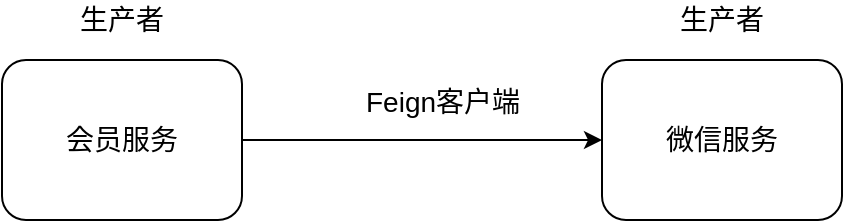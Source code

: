 <mxfile version="12.5.8" type="github" pages="2">
  <diagram id="mVHMB5qIpjZtjiALzmEc" name="Page-1">
    <mxGraphModel dx="1209" dy="629" grid="1" gridSize="10" guides="1" tooltips="1" connect="1" arrows="1" fold="1" page="1" pageScale="1" pageWidth="827" pageHeight="1169" math="0" shadow="0">
      <root>
        <mxCell id="0"/>
        <mxCell id="1" parent="0"/>
        <mxCell id="49n-CD0r1zN0ge3w9h3Q-1" value="会员服务" style="rounded=1;whiteSpace=wrap;html=1;fontSize=14;" parent="1" vertex="1">
          <mxGeometry x="90" y="220" width="120" height="80" as="geometry"/>
        </mxCell>
        <mxCell id="49n-CD0r1zN0ge3w9h3Q-2" value="微信服务" style="rounded=1;whiteSpace=wrap;html=1;fontSize=14;" parent="1" vertex="1">
          <mxGeometry x="390" y="220" width="120" height="80" as="geometry"/>
        </mxCell>
        <mxCell id="49n-CD0r1zN0ge3w9h3Q-3" value="" style="endArrow=classic;html=1;entryX=0;entryY=0.5;entryDx=0;entryDy=0;exitX=1;exitY=0.5;exitDx=0;exitDy=0;fontSize=14;" parent="1" source="49n-CD0r1zN0ge3w9h3Q-1" target="49n-CD0r1zN0ge3w9h3Q-2" edge="1">
          <mxGeometry width="50" height="50" relative="1" as="geometry">
            <mxPoint x="210" y="290" as="sourcePoint"/>
            <mxPoint x="260" y="240" as="targetPoint"/>
          </mxGeometry>
        </mxCell>
        <mxCell id="49n-CD0r1zN0ge3w9h3Q-4" value="Feign客户端" style="text;html=1;resizable=0;points=[];autosize=1;align=left;verticalAlign=top;spacingTop=-4;fontSize=14;" parent="1" vertex="1">
          <mxGeometry x="270" y="230" width="80" height="10" as="geometry"/>
        </mxCell>
        <mxCell id="49n-CD0r1zN0ge3w9h3Q-7" value="生产者" style="text;html=1;strokeColor=none;fillColor=none;align=center;verticalAlign=middle;whiteSpace=wrap;rounded=0;fontSize=14;" parent="1" vertex="1">
          <mxGeometry x="420" y="190" width="60" height="20" as="geometry"/>
        </mxCell>
        <mxCell id="49n-CD0r1zN0ge3w9h3Q-8" value="生产者" style="text;html=1;strokeColor=none;fillColor=none;align=center;verticalAlign=middle;whiteSpace=wrap;rounded=0;fontSize=14;" parent="1" vertex="1">
          <mxGeometry x="120" y="190" width="60" height="20" as="geometry"/>
        </mxCell>
      </root>
    </mxGraphModel>
  </diagram>
  <diagram id="3OsuSTzHf1H4Z_fMaEEf" name="方位词">
    <mxGraphModel dx="1209" dy="1798" grid="1" gridSize="10" guides="1" tooltips="1" connect="1" arrows="1" fold="1" page="1" pageScale="1" pageWidth="827" pageHeight="1169" math="0" shadow="0">
      <root>
        <mxCell id="kZ94jOPlT2Hzj6hCEYqv-0"/>
        <mxCell id="kZ94jOPlT2Hzj6hCEYqv-1" parent="kZ94jOPlT2Hzj6hCEYqv-0"/>
        <mxCell id="kZ94jOPlT2Hzj6hCEYqv-2" value="" style="rounded=0;whiteSpace=wrap;html=1;fontSize=20;" vertex="1" parent="kZ94jOPlT2Hzj6hCEYqv-1">
          <mxGeometry x="80" y="200" width="680" height="60" as="geometry"/>
        </mxCell>
        <mxCell id="kZ94jOPlT2Hzj6hCEYqv-3" value="" style="ellipse;whiteSpace=wrap;html=1;aspect=fixed;fontSize=20;" vertex="1" parent="kZ94jOPlT2Hzj6hCEYqv-1">
          <mxGeometry x="150" y="120" width="80" height="80" as="geometry"/>
        </mxCell>
        <mxCell id="kZ94jOPlT2Hzj6hCEYqv-4" value="" style="ellipse;whiteSpace=wrap;html=1;aspect=fixed;fontSize=20;" vertex="1" parent="kZ94jOPlT2Hzj6hCEYqv-1">
          <mxGeometry x="150" y="260" width="80" height="80" as="geometry"/>
        </mxCell>
        <mxCell id="kZ94jOPlT2Hzj6hCEYqv-5" value="" style="ellipse;whiteSpace=wrap;html=1;aspect=fixed;fontSize=20;" vertex="1" parent="kZ94jOPlT2Hzj6hCEYqv-1">
          <mxGeometry x="330" y="50" width="80" height="80" as="geometry"/>
        </mxCell>
        <mxCell id="kZ94jOPlT2Hzj6hCEYqv-6" value="" style="ellipse;whiteSpace=wrap;html=1;aspect=fixed;fontSize=20;" vertex="1" parent="kZ94jOPlT2Hzj6hCEYqv-1">
          <mxGeometry x="330" y="330" width="80" height="80" as="geometry"/>
        </mxCell>
        <mxCell id="kZ94jOPlT2Hzj6hCEYqv-7" value="" style="ellipse;whiteSpace=wrap;html=1;aspect=fixed;fontSize=20;" vertex="1" parent="kZ94jOPlT2Hzj6hCEYqv-1">
          <mxGeometry x="580" y="20" width="80" height="80" as="geometry"/>
        </mxCell>
        <mxCell id="kZ94jOPlT2Hzj6hCEYqv-8" value="" style="ellipse;whiteSpace=wrap;html=1;aspect=fixed;fontSize=20;" vertex="1" parent="kZ94jOPlT2Hzj6hCEYqv-1">
          <mxGeometry x="580" y="374.55" width="80" height="80" as="geometry"/>
        </mxCell>
        <mxCell id="kZ94jOPlT2Hzj6hCEYqv-9" value="on" style="text;html=1;strokeColor=none;fillColor=none;align=center;verticalAlign=middle;whiteSpace=wrap;rounded=0;fontSize=20;fontColor=#FF0080;" vertex="1" parent="kZ94jOPlT2Hzj6hCEYqv-1">
          <mxGeometry x="170" y="90" width="40" height="20" as="geometry"/>
        </mxCell>
        <mxCell id="kZ94jOPlT2Hzj6hCEYqv-10" value="beneath" style="text;html=1;strokeColor=none;fillColor=none;align=center;verticalAlign=middle;whiteSpace=wrap;rounded=0;fontSize=20;fontColor=#FF0080;" vertex="1" parent="kZ94jOPlT2Hzj6hCEYqv-1">
          <mxGeometry x="170" y="350" width="40" height="20" as="geometry"/>
        </mxCell>
        <mxCell id="kZ94jOPlT2Hzj6hCEYqv-11" value="over" style="text;html=1;strokeColor=none;fillColor=none;align=center;verticalAlign=middle;whiteSpace=wrap;rounded=0;fontSize=20;fontColor=#FF0080;" vertex="1" parent="kZ94jOPlT2Hzj6hCEYqv-1">
          <mxGeometry x="350" y="20" width="40" height="20" as="geometry"/>
        </mxCell>
        <mxCell id="kZ94jOPlT2Hzj6hCEYqv-12" value="under" style="text;html=1;strokeColor=none;fillColor=none;align=center;verticalAlign=middle;whiteSpace=wrap;rounded=0;fontSize=20;fontColor=#FF0080;" vertex="1" parent="kZ94jOPlT2Hzj6hCEYqv-1">
          <mxGeometry x="350" y="420" width="40" height="20" as="geometry"/>
        </mxCell>
        <mxCell id="kZ94jOPlT2Hzj6hCEYqv-13" value="above" style="text;html=1;strokeColor=none;fillColor=none;align=center;verticalAlign=middle;whiteSpace=wrap;rounded=0;fontSize=20;fontColor=#FF0080;" vertex="1" parent="kZ94jOPlT2Hzj6hCEYqv-1">
          <mxGeometry x="600" y="-10" width="40" height="20" as="geometry"/>
        </mxCell>
        <mxCell id="kZ94jOPlT2Hzj6hCEYqv-14" value="below" style="text;html=1;strokeColor=none;fillColor=none;align=center;verticalAlign=middle;whiteSpace=wrap;rounded=0;fontSize=20;fontColor=#FF0080;" vertex="1" parent="kZ94jOPlT2Hzj6hCEYqv-1">
          <mxGeometry x="600" y="465.44" width="40" height="20" as="geometry"/>
        </mxCell>
        <mxCell id="kZ94jOPlT2Hzj6hCEYqv-16" value="" style="endArrow=classic;html=1;fontSize=20;" edge="1" parent="kZ94jOPlT2Hzj6hCEYqv-1">
          <mxGeometry width="50" height="50" relative="1" as="geometry">
            <mxPoint x="620" y="190" as="sourcePoint"/>
            <mxPoint x="620" y="110" as="targetPoint"/>
          </mxGeometry>
        </mxCell>
        <mxCell id="kZ94jOPlT2Hzj6hCEYqv-17" value="" style="endArrow=classic;html=1;fontSize=20;" edge="1" parent="kZ94jOPlT2Hzj6hCEYqv-1">
          <mxGeometry width="50" height="50" relative="1" as="geometry">
            <mxPoint x="640" y="190" as="sourcePoint"/>
            <mxPoint x="680" y="140" as="targetPoint"/>
          </mxGeometry>
        </mxCell>
        <mxCell id="kZ94jOPlT2Hzj6hCEYqv-18" value="" style="endArrow=classic;html=1;fontSize=20;" edge="1" parent="kZ94jOPlT2Hzj6hCEYqv-1">
          <mxGeometry width="50" height="50" relative="1" as="geometry">
            <mxPoint x="600" y="190" as="sourcePoint"/>
            <mxPoint x="560" y="140" as="targetPoint"/>
          </mxGeometry>
        </mxCell>
        <mxCell id="kZ94jOPlT2Hzj6hCEYqv-19" value="" style="endArrow=classic;html=1;fontSize=20;" edge="1" parent="kZ94jOPlT2Hzj6hCEYqv-1">
          <mxGeometry width="50" height="50" relative="1" as="geometry">
            <mxPoint x="620" y="270" as="sourcePoint"/>
            <mxPoint x="620" y="350" as="targetPoint"/>
          </mxGeometry>
        </mxCell>
        <mxCell id="kZ94jOPlT2Hzj6hCEYqv-20" value="" style="endArrow=classic;html=1;fontSize=20;" edge="1" parent="kZ94jOPlT2Hzj6hCEYqv-1">
          <mxGeometry width="50" height="50" relative="1" as="geometry">
            <mxPoint x="640" y="270" as="sourcePoint"/>
            <mxPoint x="680" y="320" as="targetPoint"/>
          </mxGeometry>
        </mxCell>
        <mxCell id="kZ94jOPlT2Hzj6hCEYqv-21" value="" style="endArrow=classic;html=1;fontSize=20;" edge="1" parent="kZ94jOPlT2Hzj6hCEYqv-1">
          <mxGeometry width="50" height="50" relative="1" as="geometry">
            <mxPoint x="600" y="270" as="sourcePoint"/>
            <mxPoint x="560" y="320" as="targetPoint"/>
          </mxGeometry>
        </mxCell>
        <mxCell id="kZ94jOPlT2Hzj6hCEYqv-22" value="on&amp;nbsp; &amp;nbsp; &amp;nbsp; &amp;nbsp;在上方，有接触&lt;br&gt;over&amp;nbsp; &amp;nbsp; 正上方，没有接触&lt;br&gt;above 可以是正上方或斜上方，没有接触" style="text;html=1;strokeColor=none;fillColor=none;align=left;verticalAlign=middle;whiteSpace=wrap;rounded=0;fontSize=20;fontColor=#1F1F1F;" vertex="1" parent="kZ94jOPlT2Hzj6hCEYqv-1">
          <mxGeometry x="130" y="500" width="450" height="40" as="geometry"/>
        </mxCell>
        <mxCell id="kZ94jOPlT2Hzj6hCEYqv-29" value="" style="endArrow=none;html=1;fontSize=20;fontColor=#1F1F1F;" edge="1" parent="kZ94jOPlT2Hzj6hCEYqv-1">
          <mxGeometry width="50" height="50" relative="1" as="geometry">
            <mxPoint x="210" y="926" as="sourcePoint"/>
            <mxPoint x="210" y="776" as="targetPoint"/>
          </mxGeometry>
        </mxCell>
        <mxCell id="kZ94jOPlT2Hzj6hCEYqv-30" value="" style="endArrow=none;html=1;fontSize=20;fontColor=#1F1F1F;" edge="1" parent="kZ94jOPlT2Hzj6hCEYqv-1">
          <mxGeometry width="50" height="50" relative="1" as="geometry">
            <mxPoint x="320" y="866" as="sourcePoint"/>
            <mxPoint x="320" y="716" as="targetPoint"/>
          </mxGeometry>
        </mxCell>
        <mxCell id="kZ94jOPlT2Hzj6hCEYqv-31" value="" style="endArrow=none;html=1;fontSize=20;fontColor=#1F1F1F;" edge="1" parent="kZ94jOPlT2Hzj6hCEYqv-1">
          <mxGeometry width="50" height="50" relative="1" as="geometry">
            <mxPoint x="210" y="926" as="sourcePoint"/>
            <mxPoint x="320" y="866" as="targetPoint"/>
          </mxGeometry>
        </mxCell>
        <mxCell id="kZ94jOPlT2Hzj6hCEYqv-33" value="" style="endArrow=none;html=1;fontSize=20;fontColor=#1F1F1F;" edge="1" parent="kZ94jOPlT2Hzj6hCEYqv-1" source="kZ94jOPlT2Hzj6hCEYqv-41">
          <mxGeometry width="50" height="50" relative="1" as="geometry">
            <mxPoint x="370" y="926" as="sourcePoint"/>
            <mxPoint x="480" y="866" as="targetPoint"/>
          </mxGeometry>
        </mxCell>
        <mxCell id="kZ94jOPlT2Hzj6hCEYqv-34" value="" style="endArrow=none;html=1;fontSize=20;fontColor=#1F1F1F;" edge="1" parent="kZ94jOPlT2Hzj6hCEYqv-1">
          <mxGeometry width="50" height="50" relative="1" as="geometry">
            <mxPoint x="210" y="926" as="sourcePoint"/>
            <mxPoint x="370" y="926" as="targetPoint"/>
          </mxGeometry>
        </mxCell>
        <mxCell id="kZ94jOPlT2Hzj6hCEYqv-35" value="" style="endArrow=none;html=1;fontSize=20;fontColor=#1F1F1F;" edge="1" parent="kZ94jOPlT2Hzj6hCEYqv-1">
          <mxGeometry width="50" height="50" relative="1" as="geometry">
            <mxPoint x="320" y="866" as="sourcePoint"/>
            <mxPoint x="480" y="866" as="targetPoint"/>
          </mxGeometry>
        </mxCell>
        <mxCell id="kZ94jOPlT2Hzj6hCEYqv-36" value="" style="endArrow=none;html=1;fontSize=20;fontColor=#1F1F1F;" edge="1" parent="kZ94jOPlT2Hzj6hCEYqv-1">
          <mxGeometry width="50" height="50" relative="1" as="geometry">
            <mxPoint x="210" y="776" as="sourcePoint"/>
            <mxPoint x="320" y="716" as="targetPoint"/>
          </mxGeometry>
        </mxCell>
        <mxCell id="kZ94jOPlT2Hzj6hCEYqv-37" value="" style="endArrow=none;html=1;fontSize=20;fontColor=#1F1F1F;" edge="1" parent="kZ94jOPlT2Hzj6hCEYqv-1">
          <mxGeometry width="50" height="50" relative="1" as="geometry">
            <mxPoint x="140" y="836" as="sourcePoint"/>
            <mxPoint x="210" y="836" as="targetPoint"/>
          </mxGeometry>
        </mxCell>
        <mxCell id="kZ94jOPlT2Hzj6hCEYqv-38" value="" style="endArrow=classic;html=1;fontSize=20;fontColor=#1F1F1F;" edge="1" parent="kZ94jOPlT2Hzj6hCEYqv-1">
          <mxGeometry width="50" height="50" relative="1" as="geometry">
            <mxPoint x="260" y="836" as="sourcePoint"/>
            <mxPoint x="380" y="836" as="targetPoint"/>
          </mxGeometry>
        </mxCell>
        <mxCell id="kZ94jOPlT2Hzj6hCEYqv-39" value="through" style="text;html=1;strokeColor=none;fillColor=none;align=center;verticalAlign=middle;whiteSpace=wrap;rounded=0;fontSize=20;fontColor=#FF0080;" vertex="1" parent="kZ94jOPlT2Hzj6hCEYqv-1">
          <mxGeometry x="350" y="796" width="40" height="20" as="geometry"/>
        </mxCell>
        <mxCell id="kZ94jOPlT2Hzj6hCEYqv-40" value="" style="endArrow=classic;html=1;fontSize=20;fontColor=#1F1F1F;" edge="1" parent="kZ94jOPlT2Hzj6hCEYqv-1">
          <mxGeometry width="50" height="50" relative="1" as="geometry">
            <mxPoint x="450" y="846" as="sourcePoint"/>
            <mxPoint x="290" y="946" as="targetPoint"/>
          </mxGeometry>
        </mxCell>
        <mxCell id="kZ94jOPlT2Hzj6hCEYqv-41" value="across" style="text;html=1;strokeColor=none;fillColor=none;align=center;verticalAlign=middle;whiteSpace=wrap;rounded=0;fontSize=20;fontColor=#FF0080;" vertex="1" parent="kZ94jOPlT2Hzj6hCEYqv-1">
          <mxGeometry x="410" y="886" width="40" height="20" as="geometry"/>
        </mxCell>
        <mxCell id="kZ94jOPlT2Hzj6hCEYqv-42" value="" style="endArrow=none;html=1;fontSize=20;fontColor=#1F1F1F;" edge="1" parent="kZ94jOPlT2Hzj6hCEYqv-1" target="kZ94jOPlT2Hzj6hCEYqv-41">
          <mxGeometry width="50" height="50" relative="1" as="geometry">
            <mxPoint x="370" y="926" as="sourcePoint"/>
            <mxPoint x="480" y="866" as="targetPoint"/>
          </mxGeometry>
        </mxCell>
        <mxCell id="kZ94jOPlT2Hzj6hCEYqv-43" value="" style="endArrow=classic;html=1;fontSize=20;fontColor=#1F1F1F;" edge="1" parent="kZ94jOPlT2Hzj6hCEYqv-1">
          <mxGeometry width="50" height="50" relative="1" as="geometry">
            <mxPoint x="190" y="986" as="sourcePoint"/>
            <mxPoint x="390" y="986" as="targetPoint"/>
          </mxGeometry>
        </mxCell>
        <mxCell id="kZ94jOPlT2Hzj6hCEYqv-44" value="past" style="text;html=1;strokeColor=none;fillColor=none;align=center;verticalAlign=middle;whiteSpace=wrap;rounded=0;fontSize=20;fontColor=#FF0080;" vertex="1" parent="kZ94jOPlT2Hzj6hCEYqv-1">
          <mxGeometry x="270" y="996" width="40" height="20" as="geometry"/>
        </mxCell>
        <mxCell id="kZ94jOPlT2Hzj6hCEYqv-49" value="" style="endArrow=classic;html=1;fontSize=20;fontColor=#1F1F1F;" edge="1" parent="kZ94jOPlT2Hzj6hCEYqv-1">
          <mxGeometry width="50" height="50" relative="1" as="geometry">
            <mxPoint x="220" y="706" as="sourcePoint"/>
            <mxPoint x="410" y="706" as="targetPoint"/>
            <Array as="points">
              <mxPoint x="260" y="686"/>
              <mxPoint x="310" y="676"/>
              <mxPoint x="370" y="686"/>
            </Array>
          </mxGeometry>
        </mxCell>
        <mxCell id="kZ94jOPlT2Hzj6hCEYqv-50" value="over" style="text;html=1;strokeColor=none;fillColor=none;align=center;verticalAlign=middle;whiteSpace=wrap;rounded=0;fontSize=20;fontColor=#FF0080;" vertex="1" parent="kZ94jOPlT2Hzj6hCEYqv-1">
          <mxGeometry x="300" y="650" width="40" height="20" as="geometry"/>
        </mxCell>
        <mxCell id="kZ94jOPlT2Hzj6hCEYqv-51" value="across&amp;nbsp; &amp;nbsp; &amp;nbsp; 从表面穿过&lt;br&gt;through&amp;nbsp; &amp;nbsp; 从内部经过&lt;br&gt;over&amp;nbsp; &amp;nbsp; &amp;nbsp; &amp;nbsp; &amp;nbsp;从上方越过&lt;br&gt;past&amp;nbsp; &amp;nbsp; &amp;nbsp; &amp;nbsp; &amp;nbsp;从旁边经过" style="text;html=1;strokeColor=none;fillColor=none;align=left;verticalAlign=middle;whiteSpace=wrap;rounded=0;fontSize=20;fontColor=#1F1F1F;" vertex="1" parent="kZ94jOPlT2Hzj6hCEYqv-1">
          <mxGeometry x="130" y="1050" width="450" height="40" as="geometry"/>
        </mxCell>
        <mxCell id="kZ94jOPlT2Hzj6hCEYqv-52" value="" style="ellipse;whiteSpace=wrap;html=1;aspect=fixed;fontSize=20;fontColor=#1F1F1F;align=left;" vertex="1" parent="kZ94jOPlT2Hzj6hCEYqv-1">
          <mxGeometry x="290" y="1340" width="160" height="160" as="geometry"/>
        </mxCell>
        <mxCell id="kZ94jOPlT2Hzj6hCEYqv-53" value="" style="ellipse;whiteSpace=wrap;html=1;aspect=fixed;fontSize=20;fontColor=#1F1F1F;align=left;" vertex="1" parent="kZ94jOPlT2Hzj6hCEYqv-1">
          <mxGeometry x="NaN" y="NaN" width="10" height="NaN" as="geometry"/>
        </mxCell>
        <mxCell id="kZ94jOPlT2Hzj6hCEYqv-54" value="" style="ellipse;whiteSpace=wrap;html=1;aspect=fixed;fontSize=20;fontColor=#1F1F1F;align=left;fillColor=#FF0000;" vertex="1" parent="kZ94jOPlT2Hzj6hCEYqv-1">
          <mxGeometry x="365" y="1330" width="10" height="10" as="geometry"/>
        </mxCell>
        <mxCell id="kZ94jOPlT2Hzj6hCEYqv-56" value="on" style="text;html=1;strokeColor=none;fillColor=none;align=center;verticalAlign=middle;whiteSpace=wrap;rounded=0;fontSize=20;fontColor=#FF0080;" vertex="1" parent="kZ94jOPlT2Hzj6hCEYqv-1">
          <mxGeometry x="350" y="1306.44" width="40" height="20" as="geometry"/>
        </mxCell>
        <mxCell id="kZ94jOPlT2Hzj6hCEYqv-57" value="over" style="text;html=1;strokeColor=none;fillColor=none;align=center;verticalAlign=middle;whiteSpace=wrap;rounded=0;fontSize=20;fontColor=#FF0080;" vertex="1" parent="kZ94jOPlT2Hzj6hCEYqv-1">
          <mxGeometry x="350" y="1230" width="40" height="20" as="geometry"/>
        </mxCell>
        <mxCell id="kZ94jOPlT2Hzj6hCEYqv-59" value="" style="triangle;whiteSpace=wrap;html=1;fillColor=#FF0000;fontSize=20;fontColor=#1F1F1F;align=left;rotation=-90;" vertex="1" parent="kZ94jOPlT2Hzj6hCEYqv-1">
          <mxGeometry x="365" y="1250" width="10" height="14" as="geometry"/>
        </mxCell>
        <mxCell id="kZ94jOPlT2Hzj6hCEYqv-60" value="" style="triangle;whiteSpace=wrap;html=1;fillColor=#FF0000;fontSize=20;fontColor=#1F1F1F;align=left;rotation=-90;" vertex="1" parent="kZ94jOPlT2Hzj6hCEYqv-1">
          <mxGeometry x="365" y="1413" width="10" height="14" as="geometry"/>
        </mxCell>
        <mxCell id="kZ94jOPlT2Hzj6hCEYqv-62" value="" style="endArrow=classic;html=1;fontSize=20;fontColor=#1F1F1F;" edge="1" parent="kZ94jOPlT2Hzj6hCEYqv-1">
          <mxGeometry width="50" height="50" relative="1" as="geometry">
            <mxPoint x="250" y="1450" as="sourcePoint"/>
            <mxPoint x="440" y="1330" as="targetPoint"/>
          </mxGeometry>
        </mxCell>
        <mxCell id="kZ94jOPlT2Hzj6hCEYqv-63" value="across" style="text;html=1;strokeColor=none;fillColor=none;align=center;verticalAlign=middle;whiteSpace=wrap;rounded=0;fontSize=20;fontColor=#FF0080;rotation=-30;" vertex="1" parent="kZ94jOPlT2Hzj6hCEYqv-1">
          <mxGeometry x="320" y="1360" width="40" height="20" as="geometry"/>
        </mxCell>
        <mxCell id="kZ94jOPlT2Hzj6hCEYqv-64" value="in" style="text;html=1;strokeColor=none;fillColor=none;align=center;verticalAlign=middle;whiteSpace=wrap;rounded=0;fontSize=20;fontColor=#FF0080;" vertex="1" parent="kZ94jOPlT2Hzj6hCEYqv-1">
          <mxGeometry x="350" y="1427" width="40" height="20" as="geometry"/>
        </mxCell>
        <mxCell id="kZ94jOPlT2Hzj6hCEYqv-65" value="" style="endArrow=classic;html=1;fontSize=20;fontColor=#1F1F1F;" edge="1" parent="kZ94jOPlT2Hzj6hCEYqv-1">
          <mxGeometry width="50" height="50" relative="1" as="geometry">
            <mxPoint x="540" y="1390" as="sourcePoint"/>
            <mxPoint x="410" y="1390" as="targetPoint"/>
          </mxGeometry>
        </mxCell>
        <mxCell id="kZ94jOPlT2Hzj6hCEYqv-66" value="into" style="text;html=1;strokeColor=none;fillColor=none;align=center;verticalAlign=middle;whiteSpace=wrap;rounded=0;fontSize=20;fontColor=#FF0080;" vertex="1" parent="kZ94jOPlT2Hzj6hCEYqv-1">
          <mxGeometry x="480" y="1360" width="40" height="20" as="geometry"/>
        </mxCell>
        <mxCell id="kZ94jOPlT2Hzj6hCEYqv-67" value="" style="endArrow=classic;html=1;fontSize=20;fontColor=#1F1F1F;" edge="1" parent="kZ94jOPlT2Hzj6hCEYqv-1">
          <mxGeometry width="50" height="50" relative="1" as="geometry">
            <mxPoint x="410" y="1440" as="sourcePoint"/>
            <mxPoint x="550" y="1440" as="targetPoint"/>
          </mxGeometry>
        </mxCell>
        <mxCell id="kZ94jOPlT2Hzj6hCEYqv-68" value="out of" style="text;html=1;strokeColor=none;fillColor=none;align=center;verticalAlign=middle;whiteSpace=wrap;rounded=0;fontSize=20;fontColor=#FF0080;" vertex="1" parent="kZ94jOPlT2Hzj6hCEYqv-1">
          <mxGeometry x="480" y="1410" width="60" height="20" as="geometry"/>
        </mxCell>
        <mxCell id="kZ94jOPlT2Hzj6hCEYqv-69" value="" style="endArrow=classic;html=1;fontSize=20;fontColor=#1F1F1F;" edge="1" parent="kZ94jOPlT2Hzj6hCEYqv-1">
          <mxGeometry width="50" height="50" relative="1" as="geometry">
            <mxPoint x="440" y="1500" as="sourcePoint"/>
            <mxPoint x="290" y="1490" as="targetPoint"/>
            <Array as="points">
              <mxPoint x="400" y="1520"/>
              <mxPoint x="360" y="1520"/>
              <mxPoint x="330" y="1510"/>
            </Array>
          </mxGeometry>
        </mxCell>
        <mxCell id="kZ94jOPlT2Hzj6hCEYqv-70" value="along" style="text;html=1;strokeColor=none;fillColor=none;align=center;verticalAlign=middle;whiteSpace=wrap;rounded=0;fontSize=20;fontColor=#FF0080;" vertex="1" parent="kZ94jOPlT2Hzj6hCEYqv-1">
          <mxGeometry x="350" y="1530" width="40" height="20" as="geometry"/>
        </mxCell>
        <mxCell id="kZ94jOPlT2Hzj6hCEYqv-71" value="" style="endArrow=classic;html=1;fontSize=20;fontColor=#1F1F1F;exitX=0;exitY=0;exitDx=0;exitDy=0;" edge="1" parent="kZ94jOPlT2Hzj6hCEYqv-1" source="kZ94jOPlT2Hzj6hCEYqv-52">
          <mxGeometry width="50" height="50" relative="1" as="geometry">
            <mxPoint x="80" y="1620" as="sourcePoint"/>
            <mxPoint x="220" y="1350" as="targetPoint"/>
            <Array as="points">
              <mxPoint x="300" y="1340"/>
              <mxPoint x="270" y="1320"/>
              <mxPoint x="240" y="1330"/>
            </Array>
          </mxGeometry>
        </mxCell>
        <mxCell id="kZ94jOPlT2Hzj6hCEYqv-72" value="off" style="text;html=1;strokeColor=none;fillColor=none;align=center;verticalAlign=middle;whiteSpace=wrap;rounded=0;fontSize=20;fontColor=#FF0080;" vertex="1" parent="kZ94jOPlT2Hzj6hCEYqv-1">
          <mxGeometry x="250" y="1300" width="40" height="20" as="geometry"/>
        </mxCell>
        <mxCell id="kZ94jOPlT2Hzj6hCEYqv-73" value="over&amp;nbsp; &amp;nbsp; &amp;nbsp; &amp;nbsp; &amp;nbsp;正上方&lt;br&gt;on&amp;nbsp; &amp;nbsp; &amp;nbsp; &amp;nbsp; &amp;nbsp; &amp;nbsp; 在上方，有接触&lt;br&gt;off&amp;nbsp; &amp;nbsp; &amp;nbsp; &amp;nbsp; &amp;nbsp; &amp;nbsp; 离开&lt;br&gt;across&amp;nbsp; &amp;nbsp; &amp;nbsp;穿过&lt;br&gt;in&amp;nbsp; &amp;nbsp; &amp;nbsp; &amp;nbsp; &amp;nbsp; &amp;nbsp; &amp;nbsp;在内部&lt;br&gt;into&amp;nbsp; &amp;nbsp; &amp;nbsp; &amp;nbsp; &amp;nbsp; 进入&lt;br&gt;out of&amp;nbsp; &amp;nbsp; &amp;nbsp; &amp;nbsp;出来&lt;br&gt;alone&amp;nbsp; &amp;nbsp; &amp;nbsp; &amp;nbsp;沿着" style="text;html=1;strokeColor=none;fillColor=none;align=left;verticalAlign=middle;whiteSpace=wrap;rounded=0;fontSize=20;fontColor=#1F1F1F;" vertex="1" parent="kZ94jOPlT2Hzj6hCEYqv-1">
          <mxGeometry x="130" y="1680" width="450" height="40" as="geometry"/>
        </mxCell>
      </root>
    </mxGraphModel>
  </diagram>
</mxfile>

